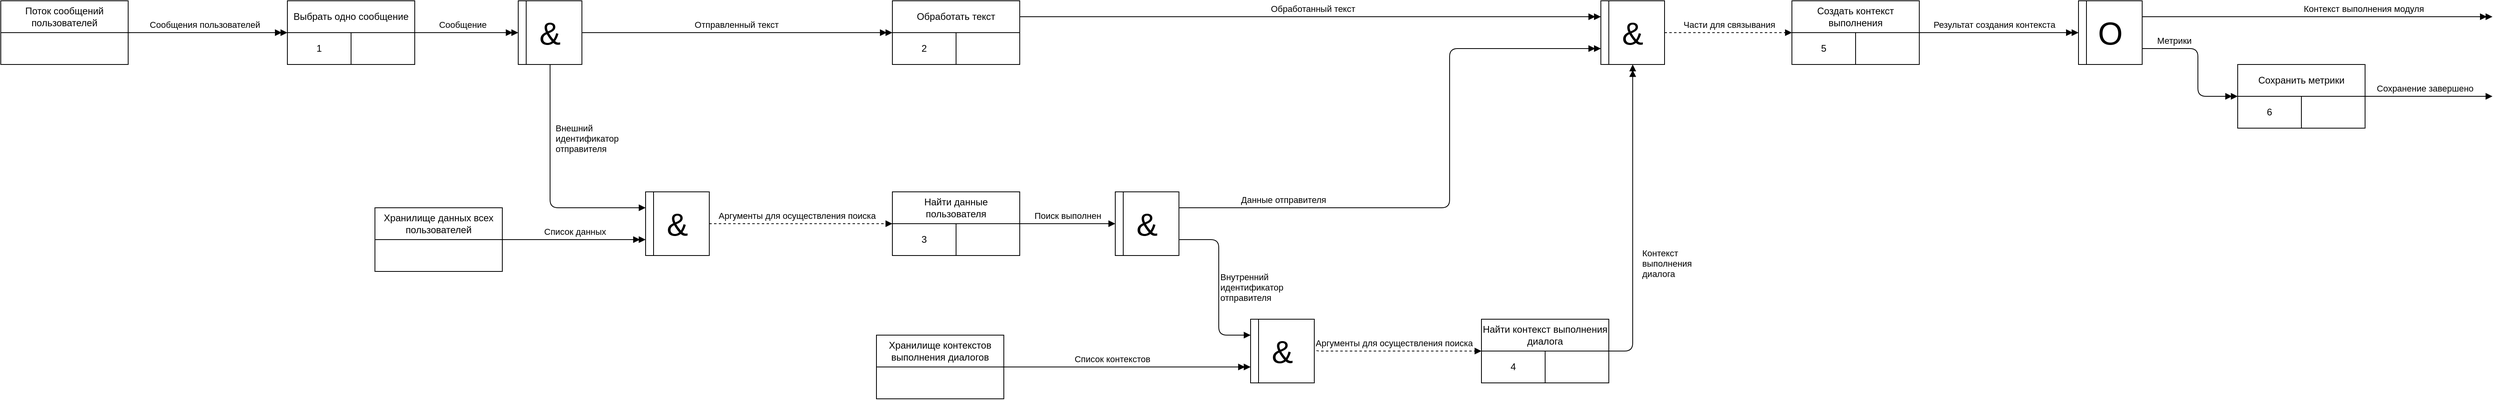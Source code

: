 <mxfile version="22.1.2" type="device">
  <diagram name="Page-1" id="AZ8NDIVL_q_gvPH1o0Kf">
    <mxGraphModel dx="3292" dy="879" grid="1" gridSize="10" guides="1" tooltips="1" connect="1" arrows="1" fold="1" page="1" pageScale="1" pageWidth="850" pageHeight="1100" math="0" shadow="0">
      <root>
        <mxCell id="0" />
        <mxCell id="1" parent="0" />
        <mxCell id="5n39SADKSbxHbMwieBuu-36" value="" style="group" parent="1" vertex="1" connectable="0">
          <mxGeometry x="-970" y="320.0" width="160" height="80" as="geometry" />
        </mxCell>
        <mxCell id="5n39SADKSbxHbMwieBuu-37" value="" style="rounded=0;whiteSpace=wrap;html=1;" parent="5n39SADKSbxHbMwieBuu-36" vertex="1">
          <mxGeometry width="160" height="80" as="geometry" />
        </mxCell>
        <mxCell id="5n39SADKSbxHbMwieBuu-38" value="" style="endArrow=none;html=1;rounded=0;exitX=0;exitY=0.5;exitDx=0;exitDy=0;entryX=1;entryY=0.5;entryDx=0;entryDy=0;" parent="5n39SADKSbxHbMwieBuu-36" source="5n39SADKSbxHbMwieBuu-37" target="5n39SADKSbxHbMwieBuu-37" edge="1">
          <mxGeometry width="50" height="50" relative="1" as="geometry">
            <mxPoint x="160" y="130" as="sourcePoint" />
            <mxPoint x="210" y="80" as="targetPoint" />
          </mxGeometry>
        </mxCell>
        <mxCell id="5n39SADKSbxHbMwieBuu-39" value="Поток сообщений пользователей" style="text;html=1;strokeColor=none;fillColor=none;align=center;verticalAlign=middle;whiteSpace=wrap;rounded=0;" parent="5n39SADKSbxHbMwieBuu-36" vertex="1">
          <mxGeometry width="160" height="40" as="geometry" />
        </mxCell>
        <mxCell id="5n39SADKSbxHbMwieBuu-40" value="" style="group" parent="1" vertex="1" connectable="0">
          <mxGeometry x="1280" y="320" width="160" height="80" as="geometry" />
        </mxCell>
        <mxCell id="5n39SADKSbxHbMwieBuu-41" value="" style="rounded=0;whiteSpace=wrap;html=1;" parent="5n39SADKSbxHbMwieBuu-40" vertex="1">
          <mxGeometry width="160" height="80" as="geometry" />
        </mxCell>
        <mxCell id="5n39SADKSbxHbMwieBuu-42" value="" style="endArrow=none;html=1;rounded=0;exitX=0;exitY=0.5;exitDx=0;exitDy=0;entryX=1;entryY=0.5;entryDx=0;entryDy=0;" parent="5n39SADKSbxHbMwieBuu-40" source="5n39SADKSbxHbMwieBuu-41" target="5n39SADKSbxHbMwieBuu-41" edge="1">
          <mxGeometry width="50" height="50" relative="1" as="geometry">
            <mxPoint x="160" y="130" as="sourcePoint" />
            <mxPoint x="210" y="80" as="targetPoint" />
          </mxGeometry>
        </mxCell>
        <mxCell id="5n39SADKSbxHbMwieBuu-43" value="" style="endArrow=none;html=1;rounded=0;exitX=0.5;exitY=1;exitDx=0;exitDy=0;" parent="5n39SADKSbxHbMwieBuu-40" source="5n39SADKSbxHbMwieBuu-41" edge="1">
          <mxGeometry width="50" height="50" relative="1" as="geometry">
            <mxPoint x="110" y="70" as="sourcePoint" />
            <mxPoint x="80" y="40" as="targetPoint" />
          </mxGeometry>
        </mxCell>
        <mxCell id="5n39SADKSbxHbMwieBuu-44" value="5" style="text;html=1;strokeColor=none;fillColor=none;align=center;verticalAlign=middle;whiteSpace=wrap;rounded=0;" parent="5n39SADKSbxHbMwieBuu-40" vertex="1">
          <mxGeometry y="40" width="80" height="40" as="geometry" />
        </mxCell>
        <mxCell id="5n39SADKSbxHbMwieBuu-45" value="Создать контекст выполнения" style="text;html=1;strokeColor=none;fillColor=none;align=center;verticalAlign=middle;whiteSpace=wrap;rounded=0;" parent="5n39SADKSbxHbMwieBuu-40" vertex="1">
          <mxGeometry width="160" height="40" as="geometry" />
        </mxCell>
        <mxCell id="5n39SADKSbxHbMwieBuu-46" value="" style="endArrow=doubleBlock;html=1;rounded=1;edgeStyle=orthogonalEdgeStyle;endFill=1;exitX=1;exitY=1;exitDx=0;exitDy=0;entryX=0;entryY=0.5;entryDx=0;entryDy=0;" parent="1" source="5n39SADKSbxHbMwieBuu-45" target="5n39SADKSbxHbMwieBuu-53" edge="1">
          <mxGeometry width="50" height="50" relative="1" as="geometry">
            <mxPoint x="1500" y="351" as="sourcePoint" />
            <mxPoint x="1620" y="360" as="targetPoint" />
            <Array as="points">
              <mxPoint x="1490" y="360" />
              <mxPoint x="1490" y="360" />
            </Array>
          </mxGeometry>
        </mxCell>
        <mxCell id="5n39SADKSbxHbMwieBuu-47" value="Результат создания контекста" style="edgeLabel;html=1;align=center;verticalAlign=middle;resizable=0;points=[];" parent="5n39SADKSbxHbMwieBuu-46" vertex="1" connectable="0">
          <mxGeometry x="0.393" relative="1" as="geometry">
            <mxPoint x="-46" y="-10" as="offset" />
          </mxGeometry>
        </mxCell>
        <mxCell id="5n39SADKSbxHbMwieBuu-52" value="" style="group" parent="1" vertex="1" connectable="0">
          <mxGeometry x="1640" y="320" width="80" height="80" as="geometry" />
        </mxCell>
        <mxCell id="5n39SADKSbxHbMwieBuu-53" value="" style="rounded=0;whiteSpace=wrap;html=1;" parent="5n39SADKSbxHbMwieBuu-52" vertex="1">
          <mxGeometry width="80" height="80" as="geometry" />
        </mxCell>
        <mxCell id="5n39SADKSbxHbMwieBuu-54" value="" style="endArrow=none;html=1;rounded=0;entryX=0.25;entryY=0;entryDx=0;entryDy=0;exitX=0.25;exitY=1;exitDx=0;exitDy=0;" parent="5n39SADKSbxHbMwieBuu-52" edge="1">
          <mxGeometry width="50" height="50" relative="1" as="geometry">
            <mxPoint x="10" y="80" as="sourcePoint" />
            <mxPoint x="10" as="targetPoint" />
          </mxGeometry>
        </mxCell>
        <mxCell id="5n39SADKSbxHbMwieBuu-55" value="O" style="text;html=1;strokeColor=none;fillColor=none;align=center;verticalAlign=middle;whiteSpace=wrap;rounded=0;fontSize=40;" parent="5n39SADKSbxHbMwieBuu-52" vertex="1">
          <mxGeometry x="10" width="60" height="80" as="geometry" />
        </mxCell>
        <mxCell id="5n39SADKSbxHbMwieBuu-56" value="" style="endArrow=doubleBlock;html=1;rounded=1;edgeStyle=orthogonalEdgeStyle;endFill=1;exitX=1;exitY=0.25;exitDx=0;exitDy=0;" parent="1" source="5n39SADKSbxHbMwieBuu-53" edge="1">
          <mxGeometry width="50" height="50" relative="1" as="geometry">
            <mxPoint x="1740" y="340" as="sourcePoint" />
            <mxPoint x="2160" y="340" as="targetPoint" />
            <Array as="points" />
          </mxGeometry>
        </mxCell>
        <mxCell id="5n39SADKSbxHbMwieBuu-58" value="Контекст выполнения модуля" style="edgeLabel;html=1;align=center;verticalAlign=middle;resizable=0;points=[];" parent="5n39SADKSbxHbMwieBuu-56" vertex="1" connectable="0">
          <mxGeometry x="0.615" y="-1" relative="1" as="geometry">
            <mxPoint x="-77" y="-11" as="offset" />
          </mxGeometry>
        </mxCell>
        <mxCell id="5n39SADKSbxHbMwieBuu-59" value="" style="endArrow=doubleBlock;html=1;rounded=1;edgeStyle=orthogonalEdgeStyle;endFill=1;exitX=1;exitY=0.75;exitDx=0;exitDy=0;entryX=0;entryY=0;entryDx=0;entryDy=0;" parent="1" source="5n39SADKSbxHbMwieBuu-53" target="5n39SADKSbxHbMwieBuu-71" edge="1">
          <mxGeometry width="50" height="50" relative="1" as="geometry">
            <mxPoint x="1740" y="430" as="sourcePoint" />
            <mxPoint x="1840" y="430" as="targetPoint" />
            <Array as="points">
              <mxPoint x="1790" y="380" />
              <mxPoint x="1790" y="440" />
            </Array>
          </mxGeometry>
        </mxCell>
        <mxCell id="5n39SADKSbxHbMwieBuu-66" value="Метрики" style="edgeLabel;html=1;align=center;verticalAlign=middle;resizable=0;points=[];" parent="5n39SADKSbxHbMwieBuu-59" vertex="1" connectable="0">
          <mxGeometry x="0.043" y="-2" relative="1" as="geometry">
            <mxPoint x="-28" y="-34" as="offset" />
          </mxGeometry>
        </mxCell>
        <mxCell id="5n39SADKSbxHbMwieBuu-67" value="" style="group" parent="1" vertex="1" connectable="0">
          <mxGeometry x="1840" y="400" width="160" height="80" as="geometry" />
        </mxCell>
        <mxCell id="5n39SADKSbxHbMwieBuu-68" value="" style="rounded=0;whiteSpace=wrap;html=1;" parent="5n39SADKSbxHbMwieBuu-67" vertex="1">
          <mxGeometry width="160" height="80" as="geometry" />
        </mxCell>
        <mxCell id="5n39SADKSbxHbMwieBuu-69" value="" style="endArrow=none;html=1;rounded=0;exitX=0;exitY=0.5;exitDx=0;exitDy=0;entryX=1;entryY=0.5;entryDx=0;entryDy=0;" parent="5n39SADKSbxHbMwieBuu-67" source="5n39SADKSbxHbMwieBuu-68" target="5n39SADKSbxHbMwieBuu-68" edge="1">
          <mxGeometry width="50" height="50" relative="1" as="geometry">
            <mxPoint x="160" y="130" as="sourcePoint" />
            <mxPoint x="210" y="80" as="targetPoint" />
          </mxGeometry>
        </mxCell>
        <mxCell id="5n39SADKSbxHbMwieBuu-70" value="" style="endArrow=none;html=1;rounded=0;exitX=0.5;exitY=1;exitDx=0;exitDy=0;" parent="5n39SADKSbxHbMwieBuu-67" source="5n39SADKSbxHbMwieBuu-68" edge="1">
          <mxGeometry width="50" height="50" relative="1" as="geometry">
            <mxPoint x="110" y="70" as="sourcePoint" />
            <mxPoint x="80" y="40" as="targetPoint" />
          </mxGeometry>
        </mxCell>
        <mxCell id="5n39SADKSbxHbMwieBuu-71" value="6" style="text;html=1;strokeColor=none;fillColor=none;align=center;verticalAlign=middle;whiteSpace=wrap;rounded=0;" parent="5n39SADKSbxHbMwieBuu-67" vertex="1">
          <mxGeometry y="40" width="80" height="40" as="geometry" />
        </mxCell>
        <mxCell id="5n39SADKSbxHbMwieBuu-72" value="Сохранить метрики" style="text;html=1;strokeColor=none;fillColor=none;align=center;verticalAlign=middle;whiteSpace=wrap;rounded=0;" parent="5n39SADKSbxHbMwieBuu-67" vertex="1">
          <mxGeometry width="160" height="40" as="geometry" />
        </mxCell>
        <mxCell id="5n39SADKSbxHbMwieBuu-76" value="" style="endArrow=block;html=1;rounded=1;edgeStyle=orthogonalEdgeStyle;endFill=1;exitX=1;exitY=0.5;exitDx=0;exitDy=0;" parent="1" source="5n39SADKSbxHbMwieBuu-68" edge="1">
          <mxGeometry width="50" height="50" relative="1" as="geometry">
            <mxPoint x="2010" y="450" as="sourcePoint" />
            <mxPoint x="2160" y="440" as="targetPoint" />
            <Array as="points">
              <mxPoint x="2100" y="440" />
              <mxPoint x="2100" y="440" />
            </Array>
          </mxGeometry>
        </mxCell>
        <mxCell id="5n39SADKSbxHbMwieBuu-77" value="Сохранение завершено" style="edgeLabel;html=1;align=center;verticalAlign=middle;resizable=0;points=[];" parent="5n39SADKSbxHbMwieBuu-76" vertex="1" connectable="0">
          <mxGeometry x="-0.04" y="2" relative="1" as="geometry">
            <mxPoint x="-2" y="-8" as="offset" />
          </mxGeometry>
        </mxCell>
        <mxCell id="5n39SADKSbxHbMwieBuu-78" value="" style="group" parent="1" vertex="1" connectable="0">
          <mxGeometry x="150" y="320" width="160" height="80" as="geometry" />
        </mxCell>
        <mxCell id="5n39SADKSbxHbMwieBuu-79" value="" style="rounded=0;whiteSpace=wrap;html=1;" parent="5n39SADKSbxHbMwieBuu-78" vertex="1">
          <mxGeometry width="160" height="80" as="geometry" />
        </mxCell>
        <mxCell id="5n39SADKSbxHbMwieBuu-80" value="" style="endArrow=none;html=1;rounded=0;exitX=0;exitY=0.5;exitDx=0;exitDy=0;entryX=1;entryY=0.5;entryDx=0;entryDy=0;" parent="5n39SADKSbxHbMwieBuu-78" source="5n39SADKSbxHbMwieBuu-79" target="5n39SADKSbxHbMwieBuu-79" edge="1">
          <mxGeometry width="50" height="50" relative="1" as="geometry">
            <mxPoint x="160" y="130" as="sourcePoint" />
            <mxPoint x="210" y="80" as="targetPoint" />
          </mxGeometry>
        </mxCell>
        <mxCell id="5n39SADKSbxHbMwieBuu-81" value="" style="endArrow=none;html=1;rounded=0;exitX=0.5;exitY=1;exitDx=0;exitDy=0;" parent="5n39SADKSbxHbMwieBuu-78" source="5n39SADKSbxHbMwieBuu-79" edge="1">
          <mxGeometry width="50" height="50" relative="1" as="geometry">
            <mxPoint x="110" y="70" as="sourcePoint" />
            <mxPoint x="80" y="40" as="targetPoint" />
          </mxGeometry>
        </mxCell>
        <mxCell id="5n39SADKSbxHbMwieBuu-82" value="2" style="text;html=1;strokeColor=none;fillColor=none;align=center;verticalAlign=middle;whiteSpace=wrap;rounded=0;" parent="5n39SADKSbxHbMwieBuu-78" vertex="1">
          <mxGeometry y="40" width="80" height="40" as="geometry" />
        </mxCell>
        <mxCell id="5n39SADKSbxHbMwieBuu-83" value="Обработать текст" style="text;html=1;strokeColor=none;fillColor=none;align=center;verticalAlign=middle;whiteSpace=wrap;rounded=0;" parent="5n39SADKSbxHbMwieBuu-78" vertex="1">
          <mxGeometry width="160" height="40" as="geometry" />
        </mxCell>
        <mxCell id="5n39SADKSbxHbMwieBuu-84" value="" style="group" parent="1" vertex="1" connectable="0">
          <mxGeometry x="1040" y="320" width="80" height="80" as="geometry" />
        </mxCell>
        <mxCell id="5n39SADKSbxHbMwieBuu-85" value="" style="rounded=0;whiteSpace=wrap;html=1;" parent="5n39SADKSbxHbMwieBuu-84" vertex="1">
          <mxGeometry width="80" height="80" as="geometry" />
        </mxCell>
        <mxCell id="5n39SADKSbxHbMwieBuu-86" value="" style="endArrow=none;html=1;rounded=0;entryX=0.25;entryY=0;entryDx=0;entryDy=0;exitX=0.25;exitY=1;exitDx=0;exitDy=0;" parent="5n39SADKSbxHbMwieBuu-84" edge="1">
          <mxGeometry width="50" height="50" relative="1" as="geometry">
            <mxPoint x="10" y="80" as="sourcePoint" />
            <mxPoint x="10" as="targetPoint" />
          </mxGeometry>
        </mxCell>
        <mxCell id="5n39SADKSbxHbMwieBuu-87" value="&amp;amp;" style="text;html=1;strokeColor=none;fillColor=none;align=center;verticalAlign=middle;whiteSpace=wrap;rounded=0;fontSize=40;" parent="5n39SADKSbxHbMwieBuu-84" vertex="1">
          <mxGeometry x="10" width="60" height="80" as="geometry" />
        </mxCell>
        <mxCell id="5n39SADKSbxHbMwieBuu-89" value="" style="endArrow=block;html=1;rounded=1;edgeStyle=orthogonalEdgeStyle;endFill=1;exitX=1;exitY=0.5;exitDx=0;exitDy=0;dashed=1;" parent="1" source="5n39SADKSbxHbMwieBuu-85" target="5n39SADKSbxHbMwieBuu-41" edge="1">
          <mxGeometry width="50" height="50" relative="1" as="geometry">
            <mxPoint x="1260" y="340" as="sourcePoint" />
            <mxPoint x="1380" y="400" as="targetPoint" />
            <Array as="points" />
          </mxGeometry>
        </mxCell>
        <mxCell id="5n39SADKSbxHbMwieBuu-90" value="Части для связывания" style="edgeLabel;html=1;align=center;verticalAlign=middle;resizable=0;points=[];" parent="5n39SADKSbxHbMwieBuu-89" vertex="1" connectable="0">
          <mxGeometry x="0.267" y="-1" relative="1" as="geometry">
            <mxPoint x="-21" y="-11" as="offset" />
          </mxGeometry>
        </mxCell>
        <mxCell id="5n39SADKSbxHbMwieBuu-91" value="" style="endArrow=doubleBlock;html=1;rounded=1;edgeStyle=orthogonalEdgeStyle;endFill=1;entryX=0;entryY=0.25;entryDx=0;entryDy=0;" parent="1" source="5n39SADKSbxHbMwieBuu-79" target="5n39SADKSbxHbMwieBuu-85" edge="1">
          <mxGeometry width="50" height="50" relative="1" as="geometry">
            <mxPoint x="570" y="400" as="sourcePoint" />
            <mxPoint x="690" y="460" as="targetPoint" />
            <Array as="points">
              <mxPoint x="670" y="340" />
              <mxPoint x="670" y="340" />
            </Array>
          </mxGeometry>
        </mxCell>
        <mxCell id="5n39SADKSbxHbMwieBuu-92" value="Обработанный текст" style="edgeLabel;html=1;align=center;verticalAlign=middle;resizable=0;points=[];" parent="5n39SADKSbxHbMwieBuu-91" vertex="1" connectable="0">
          <mxGeometry x="0.051" relative="1" as="geometry">
            <mxPoint x="-16" y="-10" as="offset" />
          </mxGeometry>
        </mxCell>
        <mxCell id="5n39SADKSbxHbMwieBuu-99" value="" style="group" parent="1" vertex="1" connectable="0">
          <mxGeometry x="130" y="740" width="160" height="80" as="geometry" />
        </mxCell>
        <mxCell id="5n39SADKSbxHbMwieBuu-100" value="" style="rounded=0;whiteSpace=wrap;html=1;" parent="5n39SADKSbxHbMwieBuu-99" vertex="1">
          <mxGeometry width="160" height="80" as="geometry" />
        </mxCell>
        <mxCell id="5n39SADKSbxHbMwieBuu-101" value="" style="endArrow=none;html=1;rounded=0;exitX=0;exitY=0.5;exitDx=0;exitDy=0;entryX=1;entryY=0.5;entryDx=0;entryDy=0;" parent="5n39SADKSbxHbMwieBuu-99" source="5n39SADKSbxHbMwieBuu-100" target="5n39SADKSbxHbMwieBuu-100" edge="1">
          <mxGeometry width="50" height="50" relative="1" as="geometry">
            <mxPoint x="160" y="130" as="sourcePoint" />
            <mxPoint x="210" y="80" as="targetPoint" />
          </mxGeometry>
        </mxCell>
        <mxCell id="5n39SADKSbxHbMwieBuu-102" value="Хранилище контекстов выполнения диалогов" style="text;html=1;strokeColor=none;fillColor=none;align=center;verticalAlign=middle;whiteSpace=wrap;rounded=0;" parent="5n39SADKSbxHbMwieBuu-99" vertex="1">
          <mxGeometry width="160" height="40" as="geometry" />
        </mxCell>
        <mxCell id="5n39SADKSbxHbMwieBuu-103" value="" style="endArrow=doubleBlock;html=1;rounded=1;edgeStyle=orthogonalEdgeStyle;endFill=1;exitX=1;exitY=1;exitDx=0;exitDy=0;entryX=0;entryY=0.75;entryDx=0;entryDy=0;" parent="1" source="5n39SADKSbxHbMwieBuu-102" target="5n39SADKSbxHbMwieBuu-158" edge="1">
          <mxGeometry width="50" height="50" relative="1" as="geometry">
            <mxPoint x="350" y="810" as="sourcePoint" />
            <mxPoint x="650" y="900" as="targetPoint" />
            <Array as="points">
              <mxPoint x="450" y="780" />
              <mxPoint x="450" y="780" />
            </Array>
          </mxGeometry>
        </mxCell>
        <mxCell id="5n39SADKSbxHbMwieBuu-104" value="Список контекстов" style="edgeLabel;html=1;align=center;verticalAlign=middle;resizable=0;points=[];" parent="5n39SADKSbxHbMwieBuu-103" vertex="1" connectable="0">
          <mxGeometry x="-0.121" y="2" relative="1" as="geometry">
            <mxPoint y="-8" as="offset" />
          </mxGeometry>
        </mxCell>
        <mxCell id="5n39SADKSbxHbMwieBuu-105" value="" style="group" parent="1" vertex="1" connectable="0">
          <mxGeometry x="-500" y="580" width="160" height="80" as="geometry" />
        </mxCell>
        <mxCell id="5n39SADKSbxHbMwieBuu-106" value="" style="rounded=0;whiteSpace=wrap;html=1;" parent="5n39SADKSbxHbMwieBuu-105" vertex="1">
          <mxGeometry width="160" height="80" as="geometry" />
        </mxCell>
        <mxCell id="5n39SADKSbxHbMwieBuu-107" value="" style="endArrow=none;html=1;rounded=0;exitX=0;exitY=0.5;exitDx=0;exitDy=0;entryX=1;entryY=0.5;entryDx=0;entryDy=0;" parent="5n39SADKSbxHbMwieBuu-105" source="5n39SADKSbxHbMwieBuu-106" target="5n39SADKSbxHbMwieBuu-106" edge="1">
          <mxGeometry width="50" height="50" relative="1" as="geometry">
            <mxPoint x="160" y="130" as="sourcePoint" />
            <mxPoint x="210" y="80" as="targetPoint" />
          </mxGeometry>
        </mxCell>
        <mxCell id="5n39SADKSbxHbMwieBuu-108" value="Хранилище данных всех пользователей" style="text;html=1;strokeColor=none;fillColor=none;align=center;verticalAlign=middle;whiteSpace=wrap;rounded=0;" parent="5n39SADKSbxHbMwieBuu-105" vertex="1">
          <mxGeometry width="160" height="40" as="geometry" />
        </mxCell>
        <mxCell id="5n39SADKSbxHbMwieBuu-109" value="" style="endArrow=doubleBlock;html=1;rounded=1;edgeStyle=orthogonalEdgeStyle;endFill=1;exitX=1;exitY=1;exitDx=0;exitDy=0;entryX=0;entryY=0.75;entryDx=0;entryDy=0;" parent="1" source="5n39SADKSbxHbMwieBuu-108" target="5n39SADKSbxHbMwieBuu-135" edge="1">
          <mxGeometry width="50" height="50" relative="1" as="geometry">
            <mxPoint x="-315" y="490" as="sourcePoint" />
            <mxPoint x="-425" y="570" as="targetPoint" />
            <Array as="points">
              <mxPoint x="-250" y="620" />
              <mxPoint x="-250" y="620" />
            </Array>
          </mxGeometry>
        </mxCell>
        <mxCell id="5n39SADKSbxHbMwieBuu-127" value="Список данных" style="edgeLabel;html=1;align=center;verticalAlign=middle;resizable=0;points=[];" parent="5n39SADKSbxHbMwieBuu-109" vertex="1" connectable="0">
          <mxGeometry x="0.538" y="-1" relative="1" as="geometry">
            <mxPoint x="-48" y="-11" as="offset" />
          </mxGeometry>
        </mxCell>
        <mxCell id="5n39SADKSbxHbMwieBuu-111" value="" style="group" parent="1" vertex="1" connectable="0">
          <mxGeometry x="150" y="560" width="160" height="80" as="geometry" />
        </mxCell>
        <mxCell id="5n39SADKSbxHbMwieBuu-112" value="" style="rounded=0;whiteSpace=wrap;html=1;" parent="5n39SADKSbxHbMwieBuu-111" vertex="1">
          <mxGeometry width="160" height="80" as="geometry" />
        </mxCell>
        <mxCell id="5n39SADKSbxHbMwieBuu-113" value="" style="endArrow=none;html=1;rounded=0;exitX=0;exitY=0.5;exitDx=0;exitDy=0;entryX=1;entryY=0.5;entryDx=0;entryDy=0;" parent="5n39SADKSbxHbMwieBuu-111" source="5n39SADKSbxHbMwieBuu-112" target="5n39SADKSbxHbMwieBuu-112" edge="1">
          <mxGeometry width="50" height="50" relative="1" as="geometry">
            <mxPoint x="160" y="130" as="sourcePoint" />
            <mxPoint x="210" y="80" as="targetPoint" />
          </mxGeometry>
        </mxCell>
        <mxCell id="5n39SADKSbxHbMwieBuu-114" value="" style="endArrow=none;html=1;rounded=0;exitX=0.5;exitY=1;exitDx=0;exitDy=0;" parent="5n39SADKSbxHbMwieBuu-111" source="5n39SADKSbxHbMwieBuu-112" edge="1">
          <mxGeometry width="50" height="50" relative="1" as="geometry">
            <mxPoint x="110" y="70" as="sourcePoint" />
            <mxPoint x="80" y="40" as="targetPoint" />
          </mxGeometry>
        </mxCell>
        <mxCell id="5n39SADKSbxHbMwieBuu-115" value="3" style="text;html=1;strokeColor=none;fillColor=none;align=center;verticalAlign=middle;whiteSpace=wrap;rounded=0;" parent="5n39SADKSbxHbMwieBuu-111" vertex="1">
          <mxGeometry y="40" width="80" height="40" as="geometry" />
        </mxCell>
        <mxCell id="5n39SADKSbxHbMwieBuu-116" value="Найти данные пользователя" style="text;html=1;strokeColor=none;fillColor=none;align=center;verticalAlign=middle;whiteSpace=wrap;rounded=0;" parent="5n39SADKSbxHbMwieBuu-111" vertex="1">
          <mxGeometry width="160" height="40" as="geometry" />
        </mxCell>
        <mxCell id="5n39SADKSbxHbMwieBuu-117" value="" style="group" parent="1" vertex="1" connectable="0">
          <mxGeometry x="890" y="720" width="160" height="80" as="geometry" />
        </mxCell>
        <mxCell id="5n39SADKSbxHbMwieBuu-118" value="" style="rounded=0;whiteSpace=wrap;html=1;" parent="5n39SADKSbxHbMwieBuu-117" vertex="1">
          <mxGeometry width="160" height="80" as="geometry" />
        </mxCell>
        <mxCell id="5n39SADKSbxHbMwieBuu-119" value="" style="endArrow=none;html=1;rounded=0;exitX=0;exitY=0.5;exitDx=0;exitDy=0;entryX=1;entryY=0.5;entryDx=0;entryDy=0;" parent="5n39SADKSbxHbMwieBuu-117" source="5n39SADKSbxHbMwieBuu-118" target="5n39SADKSbxHbMwieBuu-118" edge="1">
          <mxGeometry width="50" height="50" relative="1" as="geometry">
            <mxPoint x="160" y="130" as="sourcePoint" />
            <mxPoint x="210" y="80" as="targetPoint" />
          </mxGeometry>
        </mxCell>
        <mxCell id="5n39SADKSbxHbMwieBuu-120" value="" style="endArrow=none;html=1;rounded=0;exitX=0.5;exitY=1;exitDx=0;exitDy=0;" parent="5n39SADKSbxHbMwieBuu-117" source="5n39SADKSbxHbMwieBuu-118" edge="1">
          <mxGeometry width="50" height="50" relative="1" as="geometry">
            <mxPoint x="110" y="70" as="sourcePoint" />
            <mxPoint x="80" y="40" as="targetPoint" />
          </mxGeometry>
        </mxCell>
        <mxCell id="5n39SADKSbxHbMwieBuu-121" value="4" style="text;html=1;strokeColor=none;fillColor=none;align=center;verticalAlign=middle;whiteSpace=wrap;rounded=0;" parent="5n39SADKSbxHbMwieBuu-117" vertex="1">
          <mxGeometry y="40" width="80" height="40" as="geometry" />
        </mxCell>
        <mxCell id="5n39SADKSbxHbMwieBuu-122" value="Найти контекст выполнения диалога" style="text;html=1;strokeColor=none;fillColor=none;align=center;verticalAlign=middle;whiteSpace=wrap;rounded=0;" parent="5n39SADKSbxHbMwieBuu-117" vertex="1">
          <mxGeometry width="160" height="40" as="geometry" />
        </mxCell>
        <mxCell id="5n39SADKSbxHbMwieBuu-123" value="" style="group" parent="1" vertex="1" connectable="0">
          <mxGeometry x="-320" y="320" width="80" height="80" as="geometry" />
        </mxCell>
        <mxCell id="5n39SADKSbxHbMwieBuu-124" value="" style="rounded=0;whiteSpace=wrap;html=1;" parent="5n39SADKSbxHbMwieBuu-123" vertex="1">
          <mxGeometry width="80" height="80" as="geometry" />
        </mxCell>
        <mxCell id="5n39SADKSbxHbMwieBuu-125" value="" style="endArrow=none;html=1;rounded=0;entryX=0.25;entryY=0;entryDx=0;entryDy=0;exitX=0.25;exitY=1;exitDx=0;exitDy=0;" parent="5n39SADKSbxHbMwieBuu-123" edge="1">
          <mxGeometry width="50" height="50" relative="1" as="geometry">
            <mxPoint x="10" y="80" as="sourcePoint" />
            <mxPoint x="10" as="targetPoint" />
          </mxGeometry>
        </mxCell>
        <mxCell id="5n39SADKSbxHbMwieBuu-126" value="&amp;amp;" style="text;html=1;strokeColor=none;fillColor=none;align=center;verticalAlign=middle;whiteSpace=wrap;rounded=0;fontSize=40;" parent="5n39SADKSbxHbMwieBuu-123" vertex="1">
          <mxGeometry x="10" width="60" height="80" as="geometry" />
        </mxCell>
        <mxCell id="5n39SADKSbxHbMwieBuu-128" value="" style="endArrow=doubleBlock;html=1;rounded=1;edgeStyle=orthogonalEdgeStyle;endFill=1;exitX=1;exitY=1;exitDx=0;exitDy=0;entryX=0;entryY=1;entryDx=0;entryDy=0;" parent="1" source="5n39SADKSbxHbMwieBuu-39" target="5n39SADKSbxHbMwieBuu-175" edge="1">
          <mxGeometry width="50" height="50" relative="1" as="geometry">
            <mxPoint x="-845" y="460" as="sourcePoint" />
            <mxPoint x="-1135" y="220" as="targetPoint" />
            <Array as="points">
              <mxPoint x="-810" y="360" />
            </Array>
          </mxGeometry>
        </mxCell>
        <mxCell id="5n39SADKSbxHbMwieBuu-129" value="Сообщения пользователей" style="edgeLabel;html=1;align=center;verticalAlign=middle;resizable=0;points=[];" parent="5n39SADKSbxHbMwieBuu-128" vertex="1" connectable="0">
          <mxGeometry x="-0.544" y="4" relative="1" as="geometry">
            <mxPoint x="50" y="-6" as="offset" />
          </mxGeometry>
        </mxCell>
        <mxCell id="5n39SADKSbxHbMwieBuu-134" value="" style="group" parent="1" vertex="1" connectable="0">
          <mxGeometry x="-160" y="560" width="80" height="80" as="geometry" />
        </mxCell>
        <mxCell id="5n39SADKSbxHbMwieBuu-135" value="" style="rounded=0;whiteSpace=wrap;html=1;" parent="5n39SADKSbxHbMwieBuu-134" vertex="1">
          <mxGeometry width="80" height="80" as="geometry" />
        </mxCell>
        <mxCell id="5n39SADKSbxHbMwieBuu-136" value="" style="endArrow=none;html=1;rounded=0;entryX=0.25;entryY=0;entryDx=0;entryDy=0;exitX=0.25;exitY=1;exitDx=0;exitDy=0;" parent="5n39SADKSbxHbMwieBuu-134" edge="1">
          <mxGeometry width="50" height="50" relative="1" as="geometry">
            <mxPoint x="10" y="80" as="sourcePoint" />
            <mxPoint x="10" as="targetPoint" />
          </mxGeometry>
        </mxCell>
        <mxCell id="5n39SADKSbxHbMwieBuu-137" value="&amp;amp;" style="text;html=1;strokeColor=none;fillColor=none;align=center;verticalAlign=middle;whiteSpace=wrap;rounded=0;fontSize=40;" parent="5n39SADKSbxHbMwieBuu-134" vertex="1">
          <mxGeometry x="10" width="60" height="80" as="geometry" />
        </mxCell>
        <mxCell id="5n39SADKSbxHbMwieBuu-138" value="" style="endArrow=block;html=1;rounded=1;edgeStyle=orthogonalEdgeStyle;endFill=1;exitX=0.5;exitY=1;exitDx=0;exitDy=0;entryX=0;entryY=0.25;entryDx=0;entryDy=0;" parent="1" source="5n39SADKSbxHbMwieBuu-126" target="5n39SADKSbxHbMwieBuu-135" edge="1">
          <mxGeometry width="50" height="50" relative="1" as="geometry">
            <mxPoint x="-350" y="570" as="sourcePoint" />
            <mxPoint x="-230" y="630" as="targetPoint" />
            <Array as="points">
              <mxPoint x="-280" y="580" />
            </Array>
          </mxGeometry>
        </mxCell>
        <mxCell id="5n39SADKSbxHbMwieBuu-146" value="Внешний&lt;br&gt;идентификатор&lt;br&gt;отправителя" style="edgeLabel;html=1;align=left;verticalAlign=middle;resizable=0;points=[];" parent="5n39SADKSbxHbMwieBuu-138" vertex="1" connectable="0">
          <mxGeometry x="-0.141" y="-1" relative="1" as="geometry">
            <mxPoint x="6" y="-36" as="offset" />
          </mxGeometry>
        </mxCell>
        <mxCell id="5n39SADKSbxHbMwieBuu-144" value="" style="endArrow=block;html=1;edgeStyle=orthogonalEdgeStyle;endFill=1;dashed=1;rounded=1;exitX=1;exitY=0.5;exitDx=0;exitDy=0;entryX=0;entryY=1;entryDx=0;entryDy=0;" parent="1" source="5n39SADKSbxHbMwieBuu-135" target="5n39SADKSbxHbMwieBuu-116" edge="1">
          <mxGeometry width="50" height="50" relative="1" as="geometry">
            <mxPoint x="-40" y="669" as="sourcePoint" />
            <mxPoint x="40" y="639" as="targetPoint" />
            <Array as="points">
              <mxPoint x="-30" y="600" />
              <mxPoint x="-30" y="600" />
            </Array>
          </mxGeometry>
        </mxCell>
        <mxCell id="5n39SADKSbxHbMwieBuu-145" value="Аргументы для осуществления поиска" style="edgeLabel;html=1;align=center;verticalAlign=middle;resizable=0;points=[];" parent="5n39SADKSbxHbMwieBuu-144" vertex="1" connectable="0">
          <mxGeometry x="0.397" y="3" relative="1" as="geometry">
            <mxPoint x="-51" y="-7" as="offset" />
          </mxGeometry>
        </mxCell>
        <mxCell id="5n39SADKSbxHbMwieBuu-150" value="" style="endArrow=block;html=1;rounded=1;edgeStyle=orthogonalEdgeStyle;endFill=1;exitX=1;exitY=1;exitDx=0;exitDy=0;entryX=0;entryY=0.5;entryDx=0;entryDy=0;" parent="1" source="5n39SADKSbxHbMwieBuu-116" target="5n39SADKSbxHbMwieBuu-153" edge="1">
          <mxGeometry width="50" height="50" relative="1" as="geometry">
            <mxPoint x="380" y="570" as="sourcePoint" />
            <mxPoint x="460" y="600" as="targetPoint" />
            <Array as="points">
              <mxPoint x="360" y="600" />
              <mxPoint x="360" y="600" />
            </Array>
          </mxGeometry>
        </mxCell>
        <mxCell id="5n39SADKSbxHbMwieBuu-151" value="Поиск выполнен" style="edgeLabel;html=1;align=center;verticalAlign=middle;resizable=0;points=[];" parent="5n39SADKSbxHbMwieBuu-150" vertex="1" connectable="0">
          <mxGeometry x="0.259" y="2" relative="1" as="geometry">
            <mxPoint x="-16" y="-8" as="offset" />
          </mxGeometry>
        </mxCell>
        <mxCell id="5n39SADKSbxHbMwieBuu-152" value="" style="group" parent="1" vertex="1" connectable="0">
          <mxGeometry x="430" y="560" width="80" height="80" as="geometry" />
        </mxCell>
        <mxCell id="5n39SADKSbxHbMwieBuu-153" value="" style="rounded=0;whiteSpace=wrap;html=1;" parent="5n39SADKSbxHbMwieBuu-152" vertex="1">
          <mxGeometry width="80" height="80" as="geometry" />
        </mxCell>
        <mxCell id="5n39SADKSbxHbMwieBuu-154" value="" style="endArrow=none;html=1;rounded=0;entryX=0.25;entryY=0;entryDx=0;entryDy=0;exitX=0.25;exitY=1;exitDx=0;exitDy=0;" parent="5n39SADKSbxHbMwieBuu-152" edge="1">
          <mxGeometry width="50" height="50" relative="1" as="geometry">
            <mxPoint x="10" y="80" as="sourcePoint" />
            <mxPoint x="10" as="targetPoint" />
          </mxGeometry>
        </mxCell>
        <mxCell id="5n39SADKSbxHbMwieBuu-155" value="&amp;amp;" style="text;html=1;strokeColor=none;fillColor=none;align=center;verticalAlign=middle;whiteSpace=wrap;rounded=0;fontSize=40;" parent="5n39SADKSbxHbMwieBuu-152" vertex="1">
          <mxGeometry x="10" width="60" height="80" as="geometry" />
        </mxCell>
        <mxCell id="5n39SADKSbxHbMwieBuu-156" value="" style="endArrow=block;html=1;rounded=1;edgeStyle=orthogonalEdgeStyle;endFill=1;exitX=1;exitY=0.75;exitDx=0;exitDy=0;entryX=0;entryY=0.25;entryDx=0;entryDy=0;" parent="1" source="5n39SADKSbxHbMwieBuu-153" target="5n39SADKSbxHbMwieBuu-158" edge="1">
          <mxGeometry width="50" height="50" relative="1" as="geometry">
            <mxPoint x="680" y="600" as="sourcePoint" />
            <mxPoint x="590" y="680" as="targetPoint" />
            <Array as="points">
              <mxPoint x="560" y="620" />
              <mxPoint x="560" y="740" />
            </Array>
          </mxGeometry>
        </mxCell>
        <mxCell id="5n39SADKSbxHbMwieBuu-161" value="Внутренний&lt;br&gt;идентификатор&lt;br&gt;отправителя" style="edgeLabel;html=1;align=left;verticalAlign=middle;resizable=0;points=[];" parent="5n39SADKSbxHbMwieBuu-156" vertex="1" connectable="0">
          <mxGeometry x="-0.237" relative="1" as="geometry">
            <mxPoint y="30" as="offset" />
          </mxGeometry>
        </mxCell>
        <mxCell id="5n39SADKSbxHbMwieBuu-157" value="" style="group" parent="1" vertex="1" connectable="0">
          <mxGeometry x="600" y="720" width="80" height="80" as="geometry" />
        </mxCell>
        <mxCell id="5n39SADKSbxHbMwieBuu-158" value="" style="rounded=0;whiteSpace=wrap;html=1;" parent="5n39SADKSbxHbMwieBuu-157" vertex="1">
          <mxGeometry width="80" height="80" as="geometry" />
        </mxCell>
        <mxCell id="5n39SADKSbxHbMwieBuu-159" value="" style="endArrow=none;html=1;rounded=0;entryX=0.25;entryY=0;entryDx=0;entryDy=0;exitX=0.25;exitY=1;exitDx=0;exitDy=0;" parent="5n39SADKSbxHbMwieBuu-157" edge="1">
          <mxGeometry width="50" height="50" relative="1" as="geometry">
            <mxPoint x="10" y="80" as="sourcePoint" />
            <mxPoint x="10" as="targetPoint" />
          </mxGeometry>
        </mxCell>
        <mxCell id="5n39SADKSbxHbMwieBuu-160" value="&amp;amp;" style="text;html=1;strokeColor=none;fillColor=none;align=center;verticalAlign=middle;whiteSpace=wrap;rounded=0;fontSize=40;" parent="5n39SADKSbxHbMwieBuu-157" vertex="1">
          <mxGeometry x="10" width="60" height="80" as="geometry" />
        </mxCell>
        <mxCell id="5n39SADKSbxHbMwieBuu-162" value="" style="endArrow=block;html=1;edgeStyle=orthogonalEdgeStyle;endFill=1;dashed=1;rounded=1;exitX=1;exitY=0.5;exitDx=0;exitDy=0;entryX=0;entryY=1;entryDx=0;entryDy=0;" parent="1" target="5n39SADKSbxHbMwieBuu-122" edge="1">
          <mxGeometry width="50" height="50" relative="1" as="geometry">
            <mxPoint x="680" y="755.04" as="sourcePoint" />
            <mxPoint x="880" y="755.04" as="targetPoint" />
            <Array as="points">
              <mxPoint x="680" y="760" />
            </Array>
          </mxGeometry>
        </mxCell>
        <mxCell id="5n39SADKSbxHbMwieBuu-163" value="Аргументы для осуществления поиска" style="edgeLabel;html=1;align=center;verticalAlign=middle;resizable=0;points=[];" parent="5n39SADKSbxHbMwieBuu-162" vertex="1" connectable="0">
          <mxGeometry x="0.397" y="3" relative="1" as="geometry">
            <mxPoint x="-45" y="-7" as="offset" />
          </mxGeometry>
        </mxCell>
        <mxCell id="5n39SADKSbxHbMwieBuu-164" value="" style="endArrow=doubleBlock;html=1;rounded=1;edgeStyle=orthogonalEdgeStyle;endFill=1;exitX=1;exitY=0.5;exitDx=0;exitDy=0;entryX=0;entryY=0;entryDx=0;entryDy=0;" parent="1" source="5n39SADKSbxHbMwieBuu-124" target="5n39SADKSbxHbMwieBuu-82" edge="1">
          <mxGeometry width="50" height="50" relative="1" as="geometry">
            <mxPoint x="50" y="370" as="sourcePoint" />
            <mxPoint x="170" y="430" as="targetPoint" />
            <Array as="points">
              <mxPoint x="-40" y="360" />
              <mxPoint x="-40" y="360" />
            </Array>
          </mxGeometry>
        </mxCell>
        <mxCell id="5n39SADKSbxHbMwieBuu-165" value="Отправленный текст" style="edgeLabel;html=1;align=center;verticalAlign=middle;resizable=0;points=[];" parent="5n39SADKSbxHbMwieBuu-164" vertex="1" connectable="0">
          <mxGeometry x="0.139" relative="1" as="geometry">
            <mxPoint x="-28" y="-10" as="offset" />
          </mxGeometry>
        </mxCell>
        <mxCell id="5n39SADKSbxHbMwieBuu-166" value="" style="endArrow=doubleBlock;html=1;rounded=1;edgeStyle=orthogonalEdgeStyle;endFill=1;exitX=1;exitY=0.25;exitDx=0;exitDy=0;entryX=0;entryY=0.75;entryDx=0;entryDy=0;" parent="1" source="5n39SADKSbxHbMwieBuu-153" target="5n39SADKSbxHbMwieBuu-85" edge="1">
          <mxGeometry width="50" height="50" relative="1" as="geometry">
            <mxPoint x="930" y="400" as="sourcePoint" />
            <mxPoint x="1050" y="460" as="targetPoint" />
            <Array as="points">
              <mxPoint x="850" y="580" />
              <mxPoint x="850" y="380" />
            </Array>
          </mxGeometry>
        </mxCell>
        <mxCell id="5n39SADKSbxHbMwieBuu-167" value="Данные отправителя" style="edgeLabel;html=1;align=center;verticalAlign=middle;resizable=0;points=[];" parent="5n39SADKSbxHbMwieBuu-166" vertex="1" connectable="0">
          <mxGeometry x="-0.676" y="2" relative="1" as="geometry">
            <mxPoint x="12" y="-8" as="offset" />
          </mxGeometry>
        </mxCell>
        <mxCell id="5n39SADKSbxHbMwieBuu-168" value="" style="endArrow=doubleBlock;html=1;rounded=1;edgeStyle=orthogonalEdgeStyle;endFill=1;exitX=1;exitY=1;exitDx=0;exitDy=0;entryX=0.5;entryY=1;entryDx=0;entryDy=0;" parent="1" source="5n39SADKSbxHbMwieBuu-122" target="5n39SADKSbxHbMwieBuu-87" edge="1">
          <mxGeometry width="50" height="50" relative="1" as="geometry">
            <mxPoint x="1040" y="510" as="sourcePoint" />
            <mxPoint x="1160" y="570" as="targetPoint" />
            <Array as="points">
              <mxPoint x="1080" y="760" />
            </Array>
          </mxGeometry>
        </mxCell>
        <mxCell id="5n39SADKSbxHbMwieBuu-169" value="Контекст&lt;br&gt;выполнения&lt;br&gt;&lt;div style=&quot;&quot;&gt;диалога&lt;/div&gt;" style="edgeLabel;html=1;align=left;verticalAlign=middle;resizable=0;points=[];" parent="5n39SADKSbxHbMwieBuu-168" vertex="1" connectable="0">
          <mxGeometry x="0.335" y="2" relative="1" as="geometry">
            <mxPoint x="12" y="120" as="offset" />
          </mxGeometry>
        </mxCell>
        <mxCell id="5n39SADKSbxHbMwieBuu-170" value="" style="group" parent="1" vertex="1" connectable="0">
          <mxGeometry x="-610" y="320" width="160" height="80" as="geometry" />
        </mxCell>
        <mxCell id="5n39SADKSbxHbMwieBuu-171" value="" style="rounded=0;whiteSpace=wrap;html=1;" parent="5n39SADKSbxHbMwieBuu-170" vertex="1">
          <mxGeometry width="160" height="80" as="geometry" />
        </mxCell>
        <mxCell id="5n39SADKSbxHbMwieBuu-172" value="" style="endArrow=none;html=1;rounded=0;exitX=0;exitY=0.5;exitDx=0;exitDy=0;entryX=1;entryY=0.5;entryDx=0;entryDy=0;" parent="5n39SADKSbxHbMwieBuu-170" source="5n39SADKSbxHbMwieBuu-171" target="5n39SADKSbxHbMwieBuu-171" edge="1">
          <mxGeometry width="50" height="50" relative="1" as="geometry">
            <mxPoint x="160" y="130" as="sourcePoint" />
            <mxPoint x="210" y="80" as="targetPoint" />
          </mxGeometry>
        </mxCell>
        <mxCell id="5n39SADKSbxHbMwieBuu-173" value="" style="endArrow=none;html=1;rounded=0;exitX=0.5;exitY=1;exitDx=0;exitDy=0;" parent="5n39SADKSbxHbMwieBuu-170" source="5n39SADKSbxHbMwieBuu-171" edge="1">
          <mxGeometry width="50" height="50" relative="1" as="geometry">
            <mxPoint x="110" y="70" as="sourcePoint" />
            <mxPoint x="80" y="40" as="targetPoint" />
          </mxGeometry>
        </mxCell>
        <mxCell id="5n39SADKSbxHbMwieBuu-174" value="1" style="text;html=1;strokeColor=none;fillColor=none;align=center;verticalAlign=middle;whiteSpace=wrap;rounded=0;" parent="5n39SADKSbxHbMwieBuu-170" vertex="1">
          <mxGeometry y="40" width="80" height="40" as="geometry" />
        </mxCell>
        <mxCell id="5n39SADKSbxHbMwieBuu-175" value="Выбрать одно сообщение" style="text;html=1;strokeColor=none;fillColor=none;align=center;verticalAlign=middle;whiteSpace=wrap;rounded=0;" parent="5n39SADKSbxHbMwieBuu-170" vertex="1">
          <mxGeometry width="160" height="40" as="geometry" />
        </mxCell>
        <mxCell id="5n39SADKSbxHbMwieBuu-176" value="" style="endArrow=doubleBlock;html=1;rounded=1;edgeStyle=orthogonalEdgeStyle;endFill=1;exitX=1;exitY=1;exitDx=0;exitDy=0;entryX=0;entryY=0.5;entryDx=0;entryDy=0;" parent="1" source="5n39SADKSbxHbMwieBuu-175" target="5n39SADKSbxHbMwieBuu-124" edge="1">
          <mxGeometry width="50" height="50" relative="1" as="geometry">
            <mxPoint x="-485" y="150" as="sourcePoint" />
            <mxPoint x="-365" y="210" as="targetPoint" />
            <Array as="points">
              <mxPoint x="-370" y="360" />
              <mxPoint x="-370" y="360" />
            </Array>
          </mxGeometry>
        </mxCell>
        <mxCell id="5n39SADKSbxHbMwieBuu-177" value="Сообщение" style="edgeLabel;html=1;align=center;verticalAlign=middle;resizable=0;points=[];" parent="5n39SADKSbxHbMwieBuu-176" vertex="1" connectable="0">
          <mxGeometry x="-0.061" y="-2" relative="1" as="geometry">
            <mxPoint x="-1" y="-12" as="offset" />
          </mxGeometry>
        </mxCell>
      </root>
    </mxGraphModel>
  </diagram>
</mxfile>
